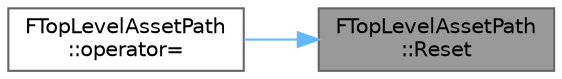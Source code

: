 digraph "FTopLevelAssetPath::Reset"
{
 // INTERACTIVE_SVG=YES
 // LATEX_PDF_SIZE
  bgcolor="transparent";
  edge [fontname=Helvetica,fontsize=10,labelfontname=Helvetica,labelfontsize=10];
  node [fontname=Helvetica,fontsize=10,shape=box,height=0.2,width=0.4];
  rankdir="RL";
  Node1 [id="Node000001",label="FTopLevelAssetPath\l::Reset",height=0.2,width=0.4,color="gray40", fillcolor="grey60", style="filled", fontcolor="black",tooltip="Resets reference to point to null."];
  Node1 -> Node2 [id="edge1_Node000001_Node000002",dir="back",color="steelblue1",style="solid",tooltip=" "];
  Node2 [id="Node000002",label="FTopLevelAssetPath\l::operator=",height=0.2,width=0.4,color="grey40", fillcolor="white", style="filled",URL="$d7/d36/structFTopLevelAssetPath.html#a76752aca2081b9417f0e3a2cd1b6453d",tooltip=" "];
}
